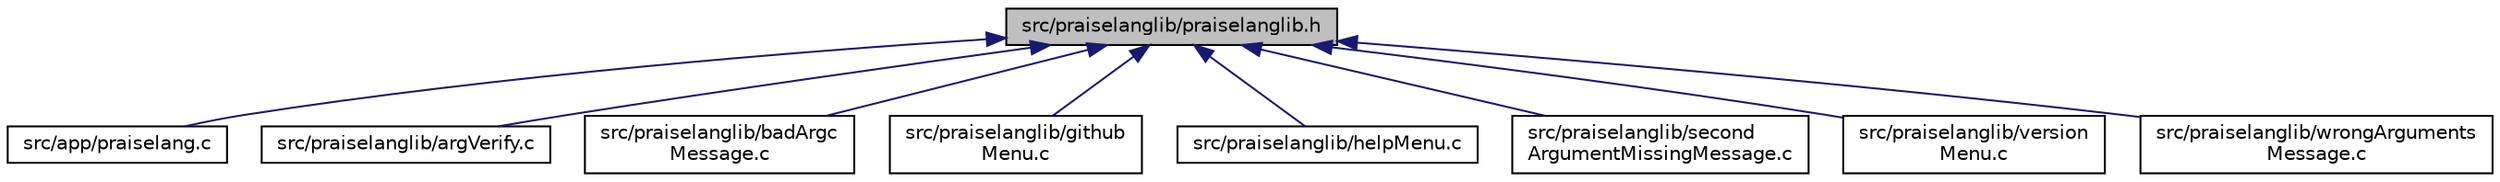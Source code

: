 digraph "src/praiselanglib/praiselanglib.h"
{
 // LATEX_PDF_SIZE
  edge [fontname="Helvetica",fontsize="10",labelfontname="Helvetica",labelfontsize="10"];
  node [fontname="Helvetica",fontsize="10",shape=record];
  Node1 [label="src/praiselanglib/praiselanglib.h",height=0.2,width=0.4,color="black", fillcolor="grey75", style="filled", fontcolor="black",tooltip=" "];
  Node1 -> Node2 [dir="back",color="midnightblue",fontsize="10",style="solid",fontname="Helvetica"];
  Node2 [label="src/app/praiselang.c",height=0.2,width=0.4,color="black", fillcolor="white", style="filled",URL="$d8/d17/praiselang_8c.html",tooltip="the main application file of praiselang"];
  Node1 -> Node3 [dir="back",color="midnightblue",fontsize="10",style="solid",fontname="Helvetica"];
  Node3 [label="src/praiselanglib/argVerify.c",height=0.2,width=0.4,color="black", fillcolor="white", style="filled",URL="$d1/d2a/argVerify_8c.html",tooltip="tests the arguments, argument count and returns true (bool) if prompted arguments are true"];
  Node1 -> Node4 [dir="back",color="midnightblue",fontsize="10",style="solid",fontname="Helvetica"];
  Node4 [label="src/praiselanglib/badArgc\lMessage.c",height=0.2,width=0.4,color="black", fillcolor="white", style="filled",URL="$d0/d9e/badArgcMessage_8c.html",tooltip="prints information about wrong arguments"];
  Node1 -> Node5 [dir="back",color="midnightblue",fontsize="10",style="solid",fontname="Helvetica"];
  Node5 [label="src/praiselanglib/github\lMenu.c",height=0.2,width=0.4,color="black", fillcolor="white", style="filled",URL="$dc/d5a/githubMenu_8c.html",tooltip="prints github source code related information"];
  Node1 -> Node6 [dir="back",color="midnightblue",fontsize="10",style="solid",fontname="Helvetica"];
  Node6 [label="src/praiselanglib/helpMenu.c",height=0.2,width=0.4,color="black", fillcolor="white", style="filled",URL="$d6/d4d/helpMenu_8c.html",tooltip="prints a help menu for praiselang"];
  Node1 -> Node7 [dir="back",color="midnightblue",fontsize="10",style="solid",fontname="Helvetica"];
  Node7 [label="src/praiselanglib/second\lArgumentMissingMessage.c",height=0.2,width=0.4,color="black", fillcolor="white", style="filled",URL="$da/d9f/secondArgumentMissingMessage_8c.html",tooltip="prints information about missing second argument"];
  Node1 -> Node8 [dir="back",color="midnightblue",fontsize="10",style="solid",fontname="Helvetica"];
  Node8 [label="src/praiselanglib/version\lMenu.c",height=0.2,width=0.4,color="black", fillcolor="white", style="filled",URL="$de/d5d/versionMenu_8c.html",tooltip="prints praiselang version related information"];
  Node1 -> Node9 [dir="back",color="midnightblue",fontsize="10",style="solid",fontname="Helvetica"];
  Node9 [label="src/praiselanglib/wrongArguments\lMessage.c",height=0.2,width=0.4,color="black", fillcolor="white", style="filled",URL="$dd/d10/wrongArgumentsMessage_8c.html",tooltip="prints information about wrong arguments"];
}

